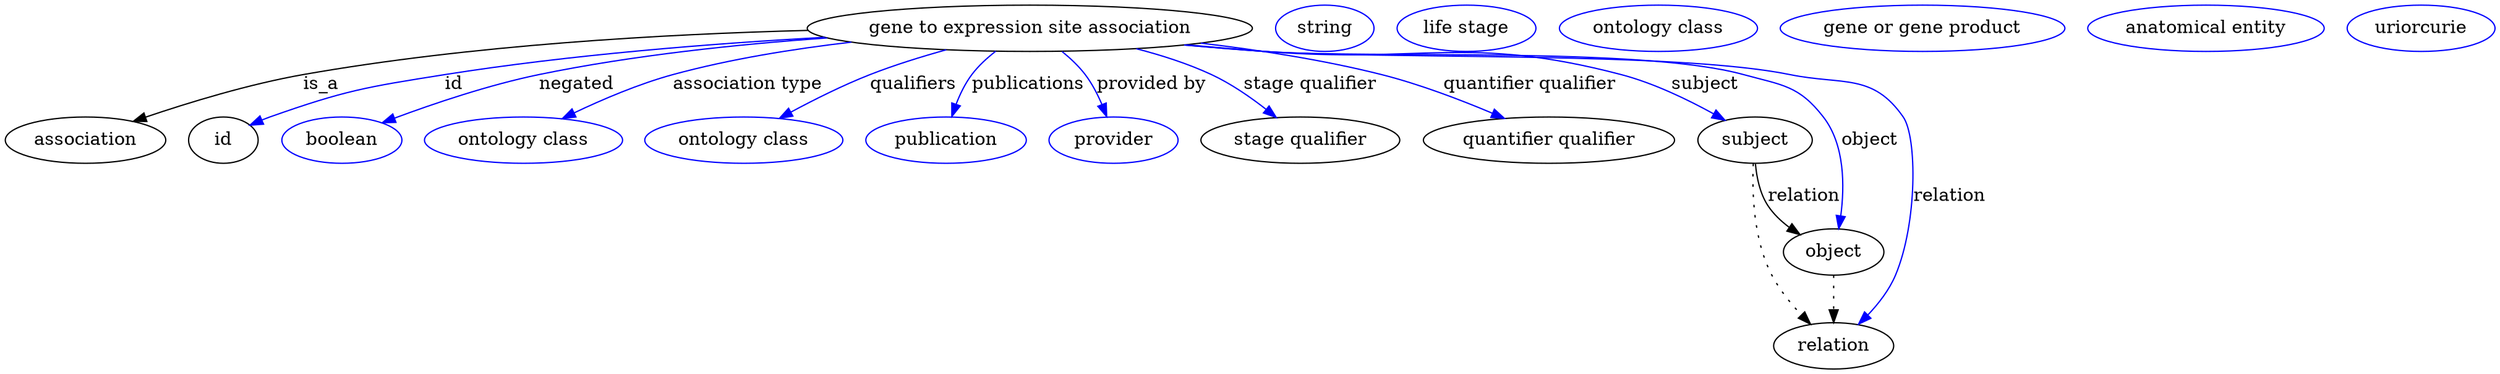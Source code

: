digraph {
	graph [bb="0,0,1587.5,283"];
	node [label="\N"];
	"gene to expression site association"	[height=0.5,
		label="gene to expression site association",
		pos="671.05,265",
		width=3.683];
	association	[height=0.5,
		pos="50.046,178",
		width=1.3902];
	"gene to expression site association" -> association	[label=is_a,
		lp="221.05,221.5",
		pos="e,82.885,191.68 540.35,261.96 447.48,258.6 320.21,250.11 210.05,229 169.25,221.18 124.21,206.54 92.334,195.11"];
	id	[height=0.5,
		pos="145.05,178",
		width=0.75];
	"gene to expression site association" -> id	[color=blue,
		label=id,
		lp="309.55,221.5",
		pos="e,166.1,189.71 550.1,257.56 478.21,252.47 385.46,243.7 304.05,229 248.35,218.94 234.18,215.5 181.05,196 179.2,195.32 177.31,194.58 \
175.42,193.81",
		style=solid];
	negated	[color=blue,
		height=0.5,
		label=boolean,
		pos="228.05,178",
		width=1.0652];
	"gene to expression site association" -> negated	[color=blue,
		label=negated,
		lp="392.55,221.5",
		pos="e,255.45,190.67 554.67,256.28 498.67,251.09 430.87,242.61 371.05,229 334.11,220.6 293.48,205.83 264.99,194.51",
		style=solid];
	"association type"	[color=blue,
		height=0.5,
		label="ontology class",
		pos="346.05,178",
		width=1.7151];
	"gene to expression site association" -> "association type"	[color=blue,
		label="association type",
		lp="499.05,221.5",
		pos="e,373.91,194.33 569.75,253.33 533.12,247.97 491.75,240.17 455.05,229 430.17,221.43 403.63,209.35 382.96,198.96",
		style=solid];
	qualifiers	[color=blue,
		height=0.5,
		label="ontology class",
		pos="487.05,178",
		width=1.7151];
	"gene to expression site association" -> qualifiers	[color=blue,
		label=qualifiers,
		lp="599.55,221.5",
		pos="e,511.56,194.63 622.02,248.19 606.45,242.67 589.31,236.08 574.05,229 555.81,220.55 536.34,209.56 520.46,200.04",
		style=solid];
	publications	[color=blue,
		height=0.5,
		label=publication,
		pos="617.05,178",
		width=1.3902];
	"gene to expression site association" -> publications	[color=blue,
		label=publications,
		lp="669.55,221.5",
		pos="e,621.56,196.05 651.28,247.13 645.82,241.75 640.25,235.49 636.05,229 631.43,221.87 627.69,213.46 624.79,205.59",
		style=solid];
	"provided by"	[color=blue,
		height=0.5,
		label=provider,
		pos="725.05,178",
		width=1.1193];
	"gene to expression site association" -> "provided by"	[color=blue,
		label="provided by",
		lp="745.05,221.5",
		pos="e,719.2,195.91 688.53,247.12 693.61,241.65 698.91,235.35 703.05,229 707.78,221.74 711.94,213.29 715.33,205.42",
		style=solid];
	"stage qualifier"	[height=0.5,
		pos="844.05,178",
		width=1.679];
	"gene to expression site association" -> "stage qualifier"	[color=blue,
		label="stage qualifier",
		lp="842.55,221.5",
		pos="e,827.39,195.33 732.62,249.06 749.18,243.85 766.73,237.21 782.05,229 795.45,221.82 808.78,211.58 819.62,202.23",
		style=solid];
	"quantifier qualifier"	[height=0.5,
		pos="998.05,178",
		width=2.1123];
	"gene to expression site association" -> "quantifier qualifier"	[color=blue,
		label="quantifier qualifier",
		lp="974.55,221.5",
		pos="e,968.15,194.74 770.51,253.1 807,247.7 848.33,239.93 885.05,229 910.48,221.43 937.72,209.5 959.08,199.19",
		style=solid];
	subject	[height=0.5,
		pos="1128,178",
		width=0.99297];
	"gene to expression site association" -> subject	[color=blue,
		label=subject,
		lp="1085.5,221.5",
		pos="e,1107,192.65 764.66,252.22 780.46,250.37 796.71,248.56 812.05,247 908.32,237.21 935.91,255.3 1029,229 1053.6,222.07 1079.2,208.95 \
1098.2,197.88",
		style=solid];
	object	[height=0.5,
		pos="1185,91",
		width=0.9027];
	"gene to expression site association" -> object	[color=blue,
		label=object,
		lp="1205,178",
		pos="e,1188.1,109.13 763.49,252.06 779.66,250.2 796.33,248.42 812.05,247 877.9,241.04 1045.3,246.53 1109,229 1139.9,220.52 1153.3,221.17 \
1173,196 1190,174.4 1191.1,142.08 1189.2,119.21",
		style=solid];
	relation	[height=0.5,
		pos="1185,18",
		width=1.0471];
	"gene to expression site association" -> relation	[color=blue,
		label=relation,
		lp="1266,134.5",
		pos="e,1201.1,34.37 763.11,252.01 779.39,250.14 796.2,248.38 812.05,247 960.14,234.1 1001.1,261.81 1146,229 1183.6,220.51 1204.7,227.96 \
1226,196 1256.4,150.57 1243.5,124.81 1226,73 1222.3,61.726 1215.1,50.937 1207.8,42.008",
		style=solid];
	association_id	[color=blue,
		height=0.5,
		label=string,
		pos="852.05,265",
		width=0.84854];
	"gene to expression site association_stage qualifier"	[color=blue,
		height=0.5,
		label="life stage",
		pos="943.05,265",
		width=1.1916];
	"gene to expression site association_quantifier qualifier"	[color=blue,
		height=0.5,
		label="ontology class",
		pos="1066,265",
		width=1.7151];
	subject -> object	[label=relation,
		lp="1165,134.5",
		pos="e,1165,105.46 1131.1,159.76 1133.5,149.6 1137.5,136.87 1144,127 1147.7,121.58 1152.3,116.52 1157.2,112.03"];
	subject -> relation	[pos="e,1170,34.772 1127.9,159.63 1128.4,138.3 1131.2,101.46 1144,73 1149,62.163 1156.4,51.467 1163.6,42.489",
		style=dotted];
	"gene to expression site association_subject"	[color=blue,
		height=0.5,
		label="gene or gene product",
		pos="1231,265",
		width=2.3651];
	object -> relation	[pos="e,1185,36.029 1185,72.813 1185,64.789 1185,55.047 1185,46.069",
		style=dotted];
	"gene to expression site association_object"	[color=blue,
		height=0.5,
		label="anatomical entity",
		pos="1406,265",
		width=2.004];
	"gene to expression site association_relation"	[color=blue,
		height=0.5,
		label=uriorcurie,
		pos="1542,265",
		width=1.2638];
}
